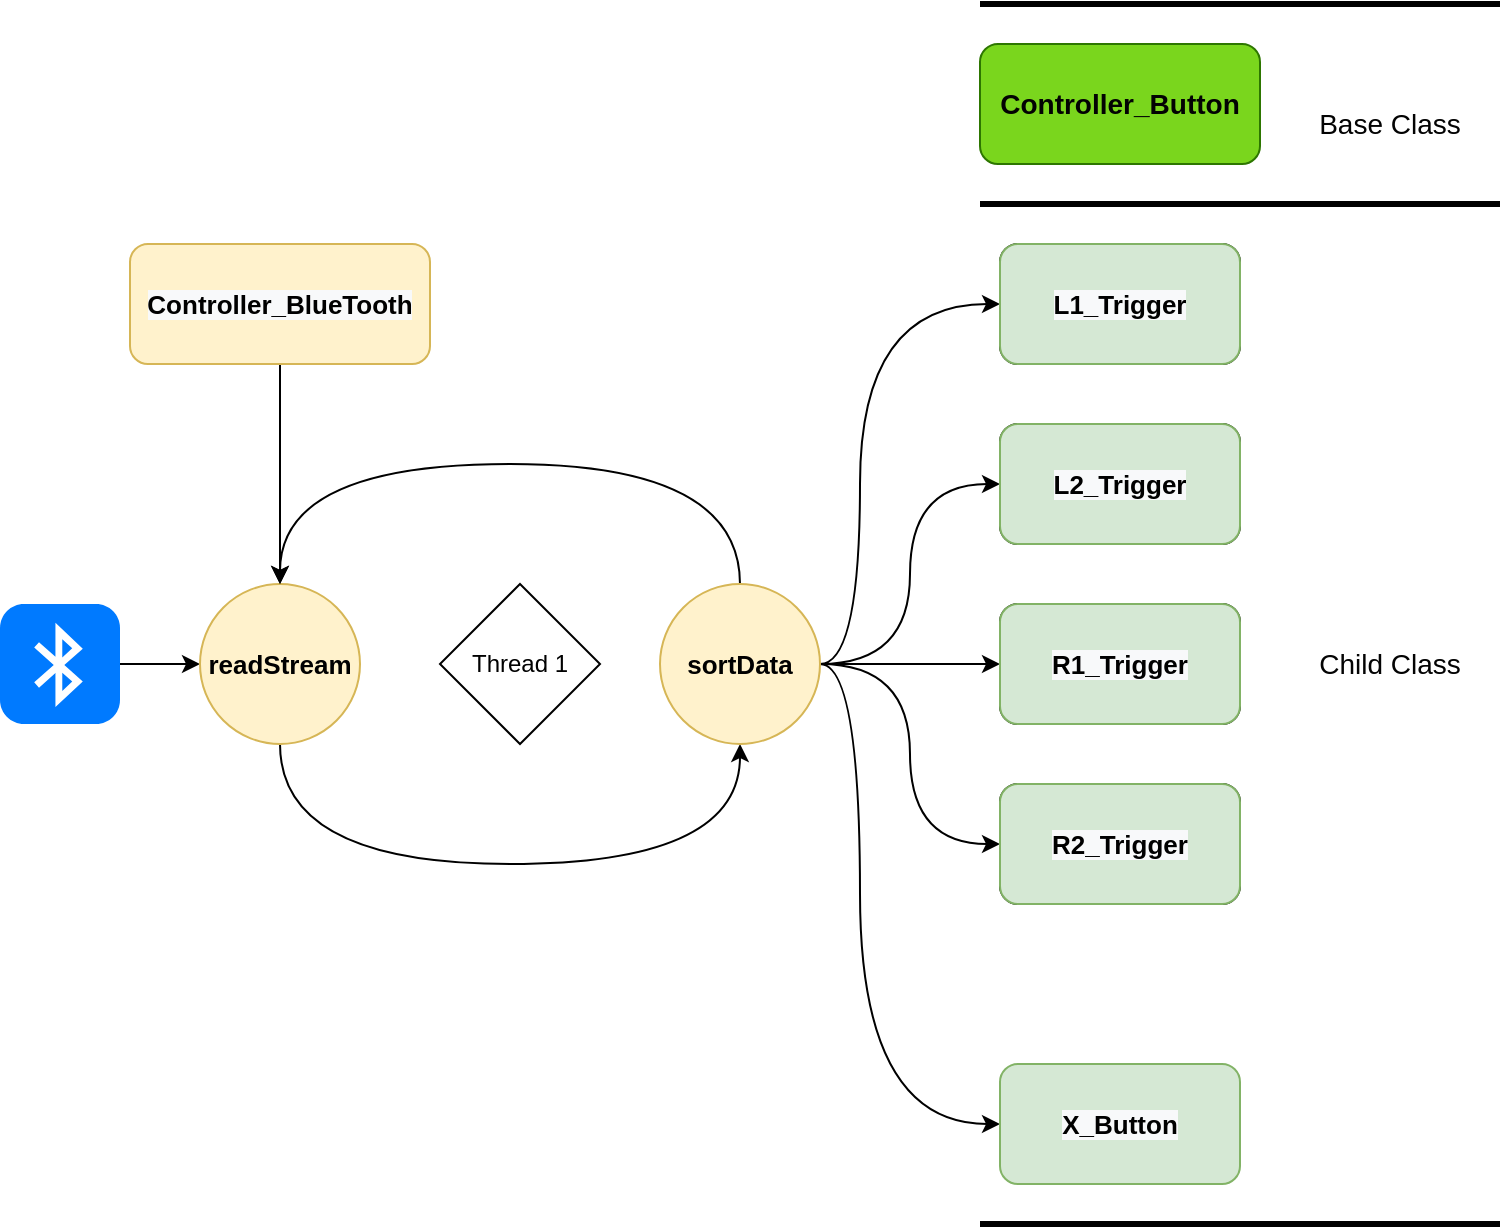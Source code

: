 <mxfile version="13.6.9" type="github">
  <diagram id="XE45euI3UaWMFM7cNjVr" name="Page-1">
    <mxGraphModel grid="1" dx="1363" dy="749" gridSize="10" guides="1" tooltips="1" connect="1" arrows="1" fold="1" page="1" pageScale="1" pageWidth="850" pageHeight="1100" math="0" shadow="0">
      <root>
        <mxCell id="0" />
        <mxCell id="1" parent="0" />
        <mxCell id="jTXSWWIvGgRx7QMcHlvk-2" value="" parent="1" style="html=1;strokeWidth=1;shadow=0;dashed=0;shape=mxgraph.ios7.misc.bluetooth;fillColor=#007AFF;strokeColor=none;buttonText=;strokeColor2=#222222;fontColor=#222222;fontSize=8;verticalLabelPosition=bottom;verticalAlign=top;align=center;" vertex="1">
          <mxGeometry as="geometry" y="390" x="20" width="60" height="60" />
        </mxCell>
        <mxCell id="jTXSWWIvGgRx7QMcHlvk-6" parent="1" style="edgeStyle=orthogonalEdgeStyle;rounded=0;orthogonalLoop=1;jettySize=auto;html=1;entryX=0;entryY=0.5;entryDx=0;entryDy=0;" edge="1" source="jTXSWWIvGgRx7QMcHlvk-2" target="jTXSWWIvGgRx7QMcHlvk-3">
          <mxGeometry as="geometry" relative="1" />
        </mxCell>
        <mxCell id="jTXSWWIvGgRx7QMcHlvk-24" parent="1" style="edgeStyle=orthogonalEdgeStyle;curved=1;rounded=0;orthogonalLoop=1;jettySize=auto;html=1;exitX=0.5;exitY=1;exitDx=0;exitDy=0;entryX=0.5;entryY=1;entryDx=0;entryDy=0;fontSize=13;" edge="1" source="jTXSWWIvGgRx7QMcHlvk-3" target="jTXSWWIvGgRx7QMcHlvk-4">
          <mxGeometry as="geometry" relative="1">
            <Array as="points">
              <mxPoint y="520" x="160" />
              <mxPoint y="520" x="390" />
            </Array>
          </mxGeometry>
        </mxCell>
        <mxCell id="jTXSWWIvGgRx7QMcHlvk-3" value="readStream" parent="1" style="ellipse;whiteSpace=wrap;html=1;aspect=fixed;fillColor=#fff2cc;strokeColor=#d6b656;fontSize=13;fontStyle=1" vertex="1">
          <mxGeometry as="geometry" y="380" x="120" width="80" height="80" />
        </mxCell>
        <mxCell id="jTXSWWIvGgRx7QMcHlvk-25" parent="1" style="edgeStyle=orthogonalEdgeStyle;curved=1;rounded=0;orthogonalLoop=1;jettySize=auto;html=1;exitX=0.5;exitY=0;exitDx=0;exitDy=0;entryX=0.5;entryY=0;entryDx=0;entryDy=0;fontSize=13;" edge="1" source="jTXSWWIvGgRx7QMcHlvk-4" target="jTXSWWIvGgRx7QMcHlvk-3">
          <mxGeometry as="geometry" relative="1">
            <Array as="points">
              <mxPoint y="320" x="390" />
              <mxPoint y="320" x="160" />
            </Array>
          </mxGeometry>
        </mxCell>
        <mxCell id="jTXSWWIvGgRx7QMcHlvk-34" parent="1" style="edgeStyle=orthogonalEdgeStyle;curved=1;rounded=0;orthogonalLoop=1;jettySize=auto;html=1;exitX=1;exitY=0.5;exitDx=0;exitDy=0;entryX=0;entryY=0.5;entryDx=0;entryDy=0;fontSize=13;" edge="1" source="jTXSWWIvGgRx7QMcHlvk-4" target="jTXSWWIvGgRx7QMcHlvk-41">
          <mxGeometry as="geometry" relative="1">
            <mxPoint as="targetPoint" y="240" x="510.0" />
            <Array as="points">
              <mxPoint y="420" x="450" />
              <mxPoint y="240" x="450" />
            </Array>
          </mxGeometry>
        </mxCell>
        <mxCell id="jTXSWWIvGgRx7QMcHlvk-35" parent="1" style="edgeStyle=orthogonalEdgeStyle;curved=1;rounded=0;orthogonalLoop=1;jettySize=auto;html=1;exitX=1;exitY=0.5;exitDx=0;exitDy=0;entryX=0;entryY=0.5;entryDx=0;entryDy=0;fontSize=13;" edge="1" source="jTXSWWIvGgRx7QMcHlvk-4" target="jTXSWWIvGgRx7QMcHlvk-42">
          <mxGeometry as="geometry" relative="1">
            <mxPoint as="targetPoint" y="330" x="510.0" />
          </mxGeometry>
        </mxCell>
        <mxCell id="jTXSWWIvGgRx7QMcHlvk-36" parent="1" style="edgeStyle=orthogonalEdgeStyle;curved=1;rounded=0;orthogonalLoop=1;jettySize=auto;html=1;exitX=1;exitY=0.5;exitDx=0;exitDy=0;entryX=0;entryY=0.5;entryDx=0;entryDy=0;fontSize=13;" edge="1" source="jTXSWWIvGgRx7QMcHlvk-4" target="jTXSWWIvGgRx7QMcHlvk-43">
          <mxGeometry as="geometry" relative="1">
            <mxPoint as="targetPoint" y="420" x="510.0" />
          </mxGeometry>
        </mxCell>
        <mxCell id="jTXSWWIvGgRx7QMcHlvk-37" parent="1" style="edgeStyle=orthogonalEdgeStyle;curved=1;rounded=0;orthogonalLoop=1;jettySize=auto;html=1;exitX=1;exitY=0.5;exitDx=0;exitDy=0;entryX=0;entryY=0.5;entryDx=0;entryDy=0;fontSize=13;" edge="1" source="jTXSWWIvGgRx7QMcHlvk-4" target="jTXSWWIvGgRx7QMcHlvk-44">
          <mxGeometry as="geometry" relative="1">
            <mxPoint as="targetPoint" y="510" x="510.0" />
          </mxGeometry>
        </mxCell>
        <mxCell id="jTXSWWIvGgRx7QMcHlvk-38" parent="1" style="edgeStyle=orthogonalEdgeStyle;curved=1;rounded=0;orthogonalLoop=1;jettySize=auto;html=1;exitX=1;exitY=0.5;exitDx=0;exitDy=0;entryX=0;entryY=0.5;entryDx=0;entryDy=0;fontSize=13;" edge="1" source="jTXSWWIvGgRx7QMcHlvk-4" target="jTXSWWIvGgRx7QMcHlvk-45">
          <mxGeometry as="geometry" relative="1">
            <mxPoint as="targetPoint" y="650" x="510.0" />
            <Array as="points">
              <mxPoint y="420" x="450" />
              <mxPoint y="650" x="450" />
            </Array>
          </mxGeometry>
        </mxCell>
        <mxCell id="jTXSWWIvGgRx7QMcHlvk-4" value="sortData" parent="1" style="ellipse;whiteSpace=wrap;html=1;aspect=fixed;fillColor=#fff2cc;strokeColor=#d6b656;fontSize=13;fontStyle=1" vertex="1">
          <mxGeometry as="geometry" y="380" x="350" width="80" height="80" />
        </mxCell>
        <mxCell id="jTXSWWIvGgRx7QMcHlvk-13" value="Thread 1" parent="1" style="rhombus;whiteSpace=wrap;html=1;" vertex="1">
          <mxGeometry as="geometry" y="380" x="240" width="80" height="80" />
        </mxCell>
        <mxCell id="jTXSWWIvGgRx7QMcHlvk-18" value="" parent="1" style="shape=image;html=1;verticalAlign=top;verticalLabelPosition=bottom;labelBackgroundColor=#ffffff;imageAspect=0;aspect=fixed;image=https://cdn3.iconfinder.com/data/icons/virtual-notebook/128/button_switch-128.png;fontSize=13;rotation=90;" vertex="1">
          <mxGeometry as="geometry" y="550" x="550" width="60" height="60" />
        </mxCell>
        <mxCell id="jTXSWWIvGgRx7QMcHlvk-40" parent="1" style="edgeStyle=orthogonalEdgeStyle;curved=1;rounded=0;orthogonalLoop=1;jettySize=auto;html=1;exitX=0.5;exitY=1;exitDx=0;exitDy=0;entryX=0.5;entryY=0;entryDx=0;entryDy=0;fontSize=13;" edge="1" source="jTXSWWIvGgRx7QMcHlvk-39" target="jTXSWWIvGgRx7QMcHlvk-3">
          <mxGeometry as="geometry" relative="1" />
        </mxCell>
        <mxCell id="jTXSWWIvGgRx7QMcHlvk-39" value="&lt;span style=&quot;font: bold 13px / 1.2 &amp;#34;helvetica&amp;#34; ; text-align: center ; color: rgb(0 , 0 , 0) ; text-transform: none ; text-indent: 0px ; letter-spacing: normal ; text-decoration: none ; word-spacing: 0px ; display: inline ; float: none ; overflow-wrap: normal ; background-color: rgb(248 , 249 , 250)&quot;&gt;Controller_BlueTooth&lt;/span&gt;" parent="1" style="rounded=1;whiteSpace=wrap;html=1;fontSize=13;fillColor=#fff2cc;strokeColor=#d6b656;" vertex="1">
          <mxGeometry as="geometry" y="210" x="85" width="150" height="60" />
        </mxCell>
        <mxCell id="jTXSWWIvGgRx7QMcHlvk-41" value="&lt;span style=&quot;font: bold 13px / 1.2 &amp;#34;helvetica&amp;#34; ; text-align: center ; color: rgb(0 , 0 , 0) ; text-transform: none ; text-indent: 0px ; letter-spacing: normal ; text-decoration: none ; word-spacing: 0px ; display: inline ; float: none ; overflow-wrap: normal ; background-color: rgb(248 , 249 , 250)&quot;&gt;L1_Trigger&lt;/span&gt;" parent="1" style="rounded=1;whiteSpace=wrap;html=1;fontSize=13;" vertex="1">
          <mxGeometry as="geometry" y="210" x="520" width="120" height="60" />
        </mxCell>
        <mxCell id="jTXSWWIvGgRx7QMcHlvk-42" value="&lt;span style=&quot;font: bold 13px / 1.2 &amp;#34;helvetica&amp;#34; ; text-align: center ; color: rgb(0 , 0 , 0) ; text-transform: none ; text-indent: 0px ; letter-spacing: normal ; text-decoration: none ; word-spacing: 0px ; display: inline ; float: none ; overflow-wrap: normal ; background-color: rgb(248 , 249 , 250)&quot;&gt;L2_Trigger&lt;/span&gt;" parent="1" style="rounded=1;whiteSpace=wrap;html=1;fontSize=13;" vertex="1">
          <mxGeometry as="geometry" y="300" x="520" width="120" height="60" />
        </mxCell>
        <mxCell id="jTXSWWIvGgRx7QMcHlvk-43" value="&lt;span style=&quot;font: bold 13px / 1.2 &amp;#34;helvetica&amp;#34; ; text-align: center ; color: rgb(0 , 0 , 0) ; text-transform: none ; text-indent: 0px ; letter-spacing: normal ; text-decoration: none ; word-spacing: 0px ; display: inline ; float: none ; overflow-wrap: normal ; background-color: rgb(248 , 249 , 250)&quot;&gt;R1_Trigger&lt;/span&gt;" parent="1" style="rounded=1;whiteSpace=wrap;html=1;fontSize=13;" vertex="1">
          <mxGeometry as="geometry" y="390" x="520" width="120" height="60" />
        </mxCell>
        <mxCell id="jTXSWWIvGgRx7QMcHlvk-44" value="&lt;span style=&quot;font: bold 13px / 1.2 &amp;#34;helvetica&amp;#34; ; text-align: center ; color: rgb(0 , 0 , 0) ; text-transform: none ; text-indent: 0px ; letter-spacing: normal ; text-decoration: none ; word-spacing: 0px ; display: inline ; float: none ; overflow-wrap: normal ; background-color: rgb(248 , 249 , 250)&quot;&gt;R2_Trigger&lt;/span&gt;" parent="1" style="rounded=1;whiteSpace=wrap;html=1;fontSize=13;" vertex="1">
          <mxGeometry as="geometry" y="480" x="520" width="120" height="60" />
        </mxCell>
        <mxCell id="jTXSWWIvGgRx7QMcHlvk-45" value="&lt;span style=&#39;font: bold 13px/1.2 &quot;helvetica&quot;; text-align: center; color: rgb(0, 0, 0); text-transform: none; text-indent: 0px; letter-spacing: normal; text-decoration: none; word-spacing: 0px; display: inline; float: none; overflow-wrap: normal; background-color: rgb(248, 249, 250);&#39;&gt;X_Button&lt;/span&gt;" parent="1" style="rounded=1;whiteSpace=wrap;html=1;fontSize=13;fillColor=#d5e8d4;strokeColor=#82b366;" vertex="1">
          <mxGeometry as="geometry" y="620" x="520" width="120" height="60" />
        </mxCell>
        <mxCell id="jTXSWWIvGgRx7QMcHlvk-47" value="&lt;span style=&quot;font: bold 13px / 1.2 &amp;#34;helvetica&amp;#34; ; text-align: center ; color: rgb(0 , 0 , 0) ; text-transform: none ; text-indent: 0px ; letter-spacing: normal ; text-decoration: none ; word-spacing: 0px ; display: inline ; float: none ; overflow-wrap: normal ; background-color: rgb(248 , 249 , 250)&quot;&gt;L1_Trigger&lt;/span&gt;" parent="1" style="rounded=1;whiteSpace=wrap;html=1;fontSize=13;fillColor=#d5e8d4;strokeColor=#82b366;" vertex="1">
          <mxGeometry as="geometry" y="210" x="520" width="120" height="60" />
        </mxCell>
        <mxCell id="jTXSWWIvGgRx7QMcHlvk-48" value="&lt;span style=&quot;font: bold 13px / 1.2 &amp;#34;helvetica&amp;#34; ; text-align: center ; color: rgb(0 , 0 , 0) ; text-transform: none ; text-indent: 0px ; letter-spacing: normal ; text-decoration: none ; word-spacing: 0px ; display: inline ; float: none ; overflow-wrap: normal ; background-color: rgb(248 , 249 , 250)&quot;&gt;L2_Trigger&lt;/span&gt;" parent="1" style="rounded=1;whiteSpace=wrap;html=1;fontSize=13;fillColor=#d5e8d4;strokeColor=#82b366;" vertex="1">
          <mxGeometry as="geometry" y="300" x="520" width="120" height="60" />
        </mxCell>
        <mxCell id="jTXSWWIvGgRx7QMcHlvk-49" value="&lt;span style=&quot;font: bold 13px / 1.2 &amp;#34;helvetica&amp;#34; ; text-align: center ; color: rgb(0 , 0 , 0) ; text-transform: none ; text-indent: 0px ; letter-spacing: normal ; text-decoration: none ; word-spacing: 0px ; display: inline ; float: none ; overflow-wrap: normal ; background-color: rgb(248 , 249 , 250)&quot;&gt;R1_Trigger&lt;/span&gt;" parent="1" style="rounded=1;whiteSpace=wrap;html=1;fontSize=13;fillColor=#d5e8d4;strokeColor=#82b366;" vertex="1">
          <mxGeometry as="geometry" y="390" x="520" width="120" height="60" />
        </mxCell>
        <mxCell id="jTXSWWIvGgRx7QMcHlvk-50" value="&lt;span style=&quot;font: bold 13px / 1.2 &amp;#34;helvetica&amp;#34; ; text-align: center ; color: rgb(0 , 0 , 0) ; text-transform: none ; text-indent: 0px ; letter-spacing: normal ; text-decoration: none ; word-spacing: 0px ; display: inline ; float: none ; overflow-wrap: normal ; background-color: rgb(248 , 249 , 250)&quot;&gt;R2_Trigger&lt;/span&gt;" parent="1" style="rounded=1;whiteSpace=wrap;html=1;fontSize=13;fillColor=#d5e8d4;strokeColor=#82b366;" vertex="1">
          <mxGeometry as="geometry" y="480" x="520" width="120" height="60" />
        </mxCell>
        <mxCell id="jTXSWWIvGgRx7QMcHlvk-51" value="Controller_Button" parent="1" style="rounded=1;whiteSpace=wrap;html=1;fontSize=14;strokeColor=#2D7600;fontStyle=1;fillColor=#7AD61D;fontColor=#030303;" vertex="1">
          <mxGeometry as="geometry" y="110" x="510" width="140" height="60" />
        </mxCell>
        <mxCell id="jTXSWWIvGgRx7QMcHlvk-52" value="Base Class" parent="1" style="text;html=1;strokeColor=none;fillColor=none;align=center;verticalAlign=middle;whiteSpace=wrap;rounded=0;fontSize=14;fontColor=#030303;" vertex="1">
          <mxGeometry as="geometry" y="140" x="670" width="90" height="20" />
        </mxCell>
        <mxCell id="jTXSWWIvGgRx7QMcHlvk-53" value="Child Class" parent="1" style="text;html=1;strokeColor=none;fillColor=none;align=center;verticalAlign=middle;whiteSpace=wrap;rounded=0;fontSize=14;fontColor=#030303;" vertex="1">
          <mxGeometry as="geometry" y="410" x="670" width="90" height="20" />
        </mxCell>
        <mxCell id="jTXSWWIvGgRx7QMcHlvk-54" value="" parent="1" style="endArrow=none;html=1;fontSize=14;fontColor=#030303;strokeWidth=3;" edge="1">
          <mxGeometry as="geometry" width="50" height="50" relative="1">
            <mxPoint as="sourcePoint" y="190" x="510" />
            <mxPoint as="targetPoint" y="190" x="770" />
          </mxGeometry>
        </mxCell>
        <mxCell id="jTXSWWIvGgRx7QMcHlvk-55" value="" parent="1" style="endArrow=none;html=1;fontSize=14;fontColor=#030303;strokeWidth=3;" edge="1">
          <mxGeometry as="geometry" width="50" height="50" relative="1">
            <mxPoint as="sourcePoint" y="700" x="510" />
            <mxPoint as="targetPoint" y="700" x="770" />
          </mxGeometry>
        </mxCell>
        <mxCell id="jTXSWWIvGgRx7QMcHlvk-56" value="" parent="1" style="endArrow=none;html=1;fontSize=14;fontColor=#030303;strokeWidth=3;" edge="1">
          <mxGeometry as="geometry" width="50" height="50" relative="1">
            <mxPoint as="sourcePoint" y="90" x="510" />
            <mxPoint as="targetPoint" y="90" x="770" />
          </mxGeometry>
        </mxCell>
      </root>
    </mxGraphModel>
  </diagram>
</mxfile>
